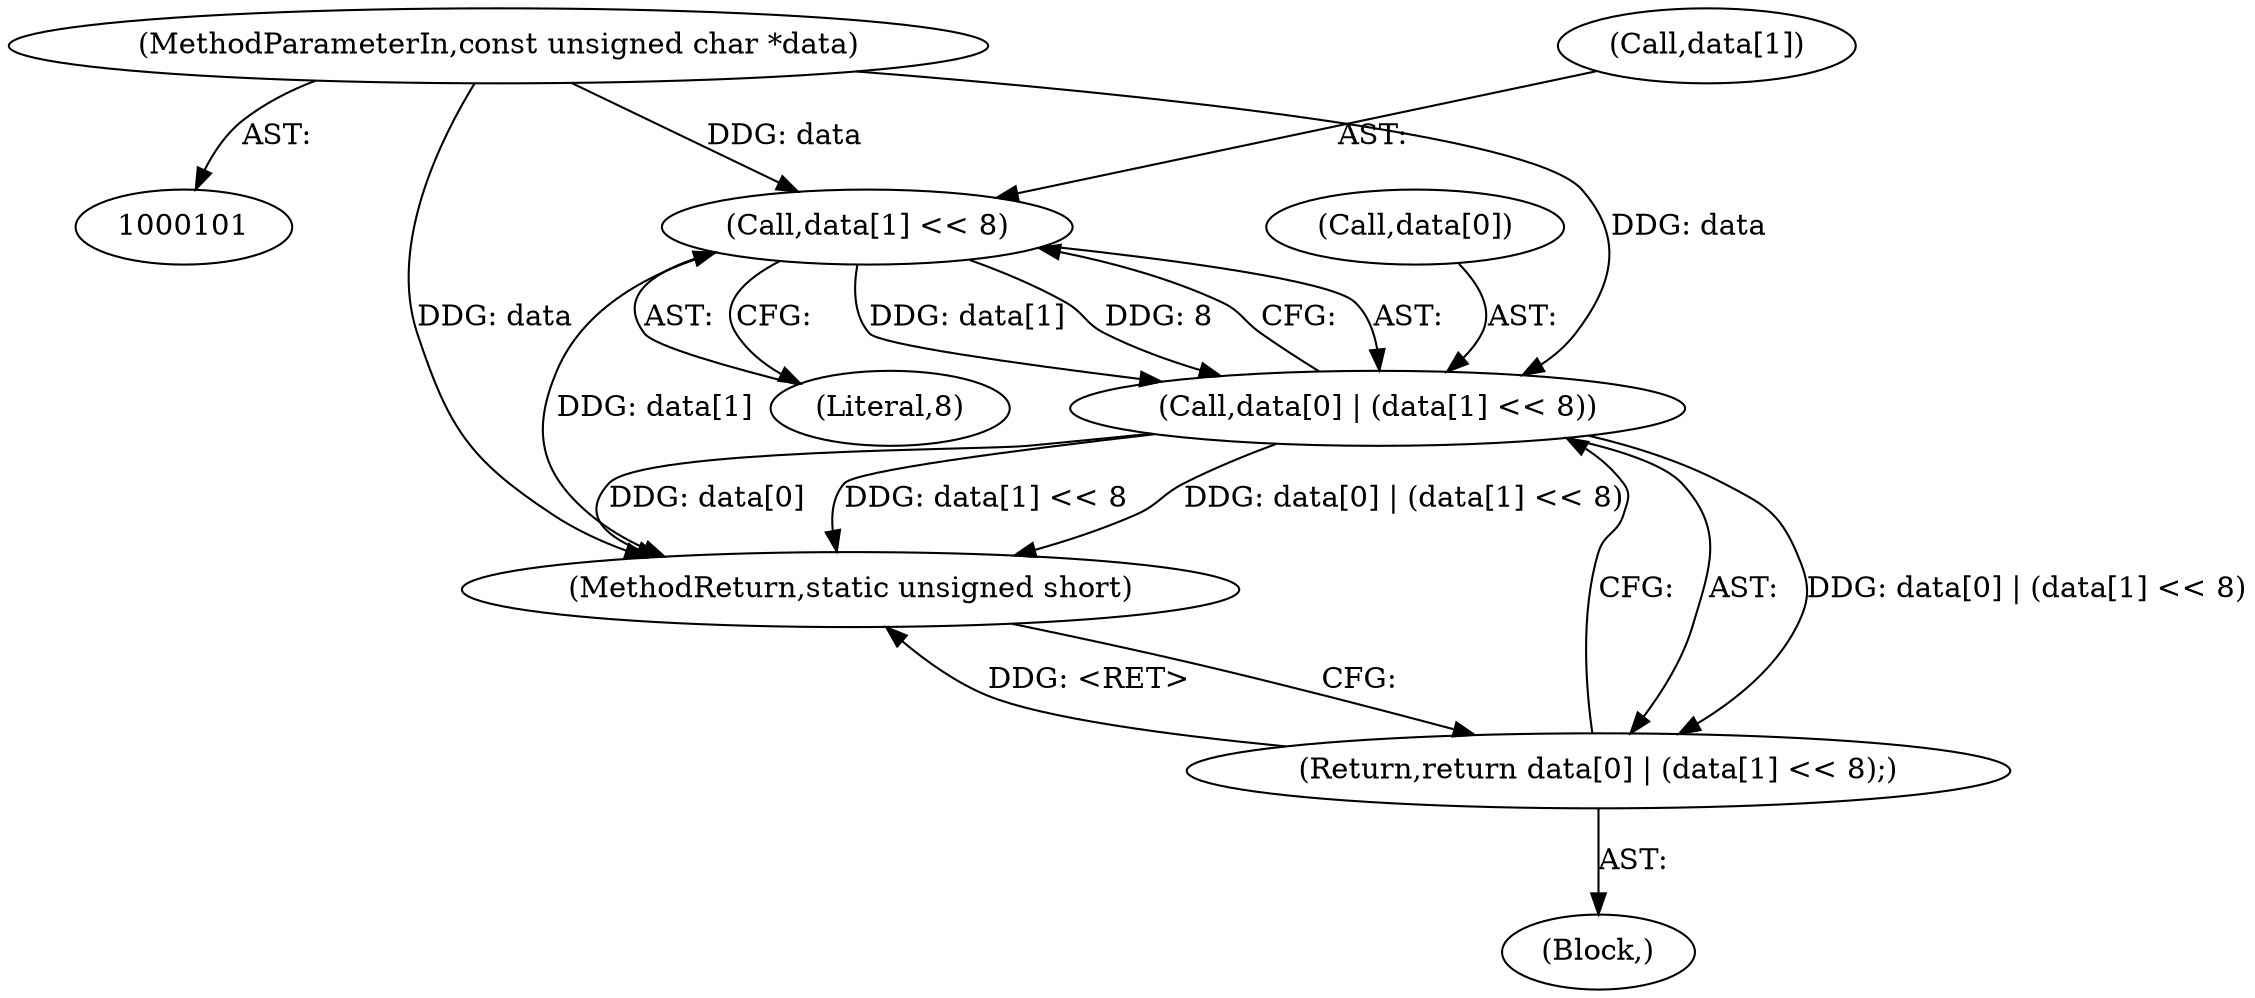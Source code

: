 digraph "0_openjpeg_2cd30c2b06ce332dede81cccad8b334cde997281@array" {
"1000109" [label="(Call,data[1] << 8)"];
"1000102" [label="(MethodParameterIn,const unsigned char *data)"];
"1000105" [label="(Call,data[0] | (data[1] << 8))"];
"1000104" [label="(Return,return data[0] | (data[1] << 8);)"];
"1000104" [label="(Return,return data[0] | (data[1] << 8);)"];
"1000110" [label="(Call,data[1])"];
"1000103" [label="(Block,)"];
"1000109" [label="(Call,data[1] << 8)"];
"1000102" [label="(MethodParameterIn,const unsigned char *data)"];
"1000113" [label="(Literal,8)"];
"1000105" [label="(Call,data[0] | (data[1] << 8))"];
"1000106" [label="(Call,data[0])"];
"1000114" [label="(MethodReturn,static unsigned short)"];
"1000109" -> "1000105"  [label="AST: "];
"1000109" -> "1000113"  [label="CFG: "];
"1000110" -> "1000109"  [label="AST: "];
"1000113" -> "1000109"  [label="AST: "];
"1000105" -> "1000109"  [label="CFG: "];
"1000109" -> "1000114"  [label="DDG: data[1]"];
"1000109" -> "1000105"  [label="DDG: data[1]"];
"1000109" -> "1000105"  [label="DDG: 8"];
"1000102" -> "1000109"  [label="DDG: data"];
"1000102" -> "1000101"  [label="AST: "];
"1000102" -> "1000114"  [label="DDG: data"];
"1000102" -> "1000105"  [label="DDG: data"];
"1000105" -> "1000104"  [label="AST: "];
"1000106" -> "1000105"  [label="AST: "];
"1000104" -> "1000105"  [label="CFG: "];
"1000105" -> "1000114"  [label="DDG: data[0] | (data[1] << 8)"];
"1000105" -> "1000114"  [label="DDG: data[0]"];
"1000105" -> "1000114"  [label="DDG: data[1] << 8"];
"1000105" -> "1000104"  [label="DDG: data[0] | (data[1] << 8)"];
"1000104" -> "1000103"  [label="AST: "];
"1000114" -> "1000104"  [label="CFG: "];
"1000104" -> "1000114"  [label="DDG: <RET>"];
}
